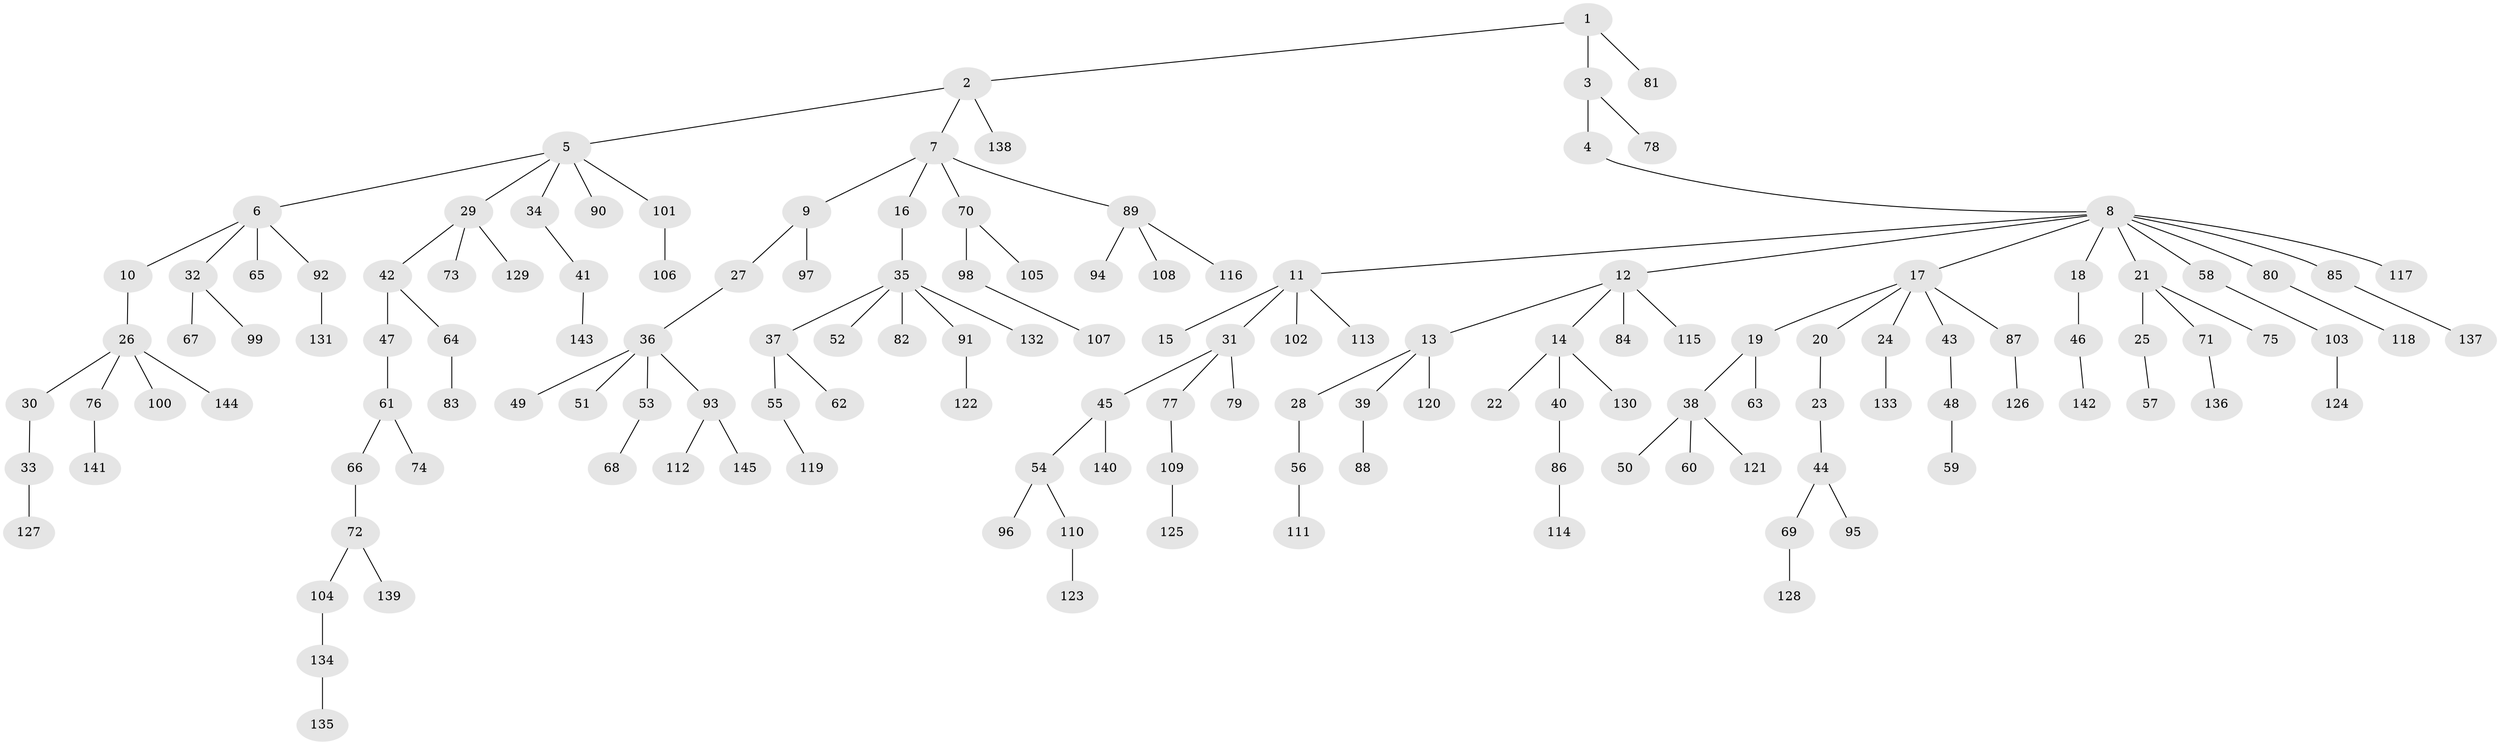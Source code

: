 // coarse degree distribution, {3: 0.136986301369863, 2: 0.3287671232876712, 1: 0.4383561643835616, 5: 0.0273972602739726, 4: 0.0547945205479452, 8: 0.0136986301369863}
// Generated by graph-tools (version 1.1) at 2025/37/03/04/25 23:37:23]
// undirected, 145 vertices, 144 edges
graph export_dot {
  node [color=gray90,style=filled];
  1;
  2;
  3;
  4;
  5;
  6;
  7;
  8;
  9;
  10;
  11;
  12;
  13;
  14;
  15;
  16;
  17;
  18;
  19;
  20;
  21;
  22;
  23;
  24;
  25;
  26;
  27;
  28;
  29;
  30;
  31;
  32;
  33;
  34;
  35;
  36;
  37;
  38;
  39;
  40;
  41;
  42;
  43;
  44;
  45;
  46;
  47;
  48;
  49;
  50;
  51;
  52;
  53;
  54;
  55;
  56;
  57;
  58;
  59;
  60;
  61;
  62;
  63;
  64;
  65;
  66;
  67;
  68;
  69;
  70;
  71;
  72;
  73;
  74;
  75;
  76;
  77;
  78;
  79;
  80;
  81;
  82;
  83;
  84;
  85;
  86;
  87;
  88;
  89;
  90;
  91;
  92;
  93;
  94;
  95;
  96;
  97;
  98;
  99;
  100;
  101;
  102;
  103;
  104;
  105;
  106;
  107;
  108;
  109;
  110;
  111;
  112;
  113;
  114;
  115;
  116;
  117;
  118;
  119;
  120;
  121;
  122;
  123;
  124;
  125;
  126;
  127;
  128;
  129;
  130;
  131;
  132;
  133;
  134;
  135;
  136;
  137;
  138;
  139;
  140;
  141;
  142;
  143;
  144;
  145;
  1 -- 2;
  1 -- 3;
  1 -- 81;
  2 -- 5;
  2 -- 7;
  2 -- 138;
  3 -- 4;
  3 -- 78;
  4 -- 8;
  5 -- 6;
  5 -- 29;
  5 -- 34;
  5 -- 90;
  5 -- 101;
  6 -- 10;
  6 -- 32;
  6 -- 65;
  6 -- 92;
  7 -- 9;
  7 -- 16;
  7 -- 70;
  7 -- 89;
  8 -- 11;
  8 -- 12;
  8 -- 17;
  8 -- 18;
  8 -- 21;
  8 -- 58;
  8 -- 80;
  8 -- 85;
  8 -- 117;
  9 -- 27;
  9 -- 97;
  10 -- 26;
  11 -- 15;
  11 -- 31;
  11 -- 102;
  11 -- 113;
  12 -- 13;
  12 -- 14;
  12 -- 84;
  12 -- 115;
  13 -- 28;
  13 -- 39;
  13 -- 120;
  14 -- 22;
  14 -- 40;
  14 -- 130;
  16 -- 35;
  17 -- 19;
  17 -- 20;
  17 -- 24;
  17 -- 43;
  17 -- 87;
  18 -- 46;
  19 -- 38;
  19 -- 63;
  20 -- 23;
  21 -- 25;
  21 -- 71;
  21 -- 75;
  23 -- 44;
  24 -- 133;
  25 -- 57;
  26 -- 30;
  26 -- 76;
  26 -- 100;
  26 -- 144;
  27 -- 36;
  28 -- 56;
  29 -- 42;
  29 -- 73;
  29 -- 129;
  30 -- 33;
  31 -- 45;
  31 -- 77;
  31 -- 79;
  32 -- 67;
  32 -- 99;
  33 -- 127;
  34 -- 41;
  35 -- 37;
  35 -- 52;
  35 -- 82;
  35 -- 91;
  35 -- 132;
  36 -- 49;
  36 -- 51;
  36 -- 53;
  36 -- 93;
  37 -- 55;
  37 -- 62;
  38 -- 50;
  38 -- 60;
  38 -- 121;
  39 -- 88;
  40 -- 86;
  41 -- 143;
  42 -- 47;
  42 -- 64;
  43 -- 48;
  44 -- 69;
  44 -- 95;
  45 -- 54;
  45 -- 140;
  46 -- 142;
  47 -- 61;
  48 -- 59;
  53 -- 68;
  54 -- 96;
  54 -- 110;
  55 -- 119;
  56 -- 111;
  58 -- 103;
  61 -- 66;
  61 -- 74;
  64 -- 83;
  66 -- 72;
  69 -- 128;
  70 -- 98;
  70 -- 105;
  71 -- 136;
  72 -- 104;
  72 -- 139;
  76 -- 141;
  77 -- 109;
  80 -- 118;
  85 -- 137;
  86 -- 114;
  87 -- 126;
  89 -- 94;
  89 -- 108;
  89 -- 116;
  91 -- 122;
  92 -- 131;
  93 -- 112;
  93 -- 145;
  98 -- 107;
  101 -- 106;
  103 -- 124;
  104 -- 134;
  109 -- 125;
  110 -- 123;
  134 -- 135;
}
